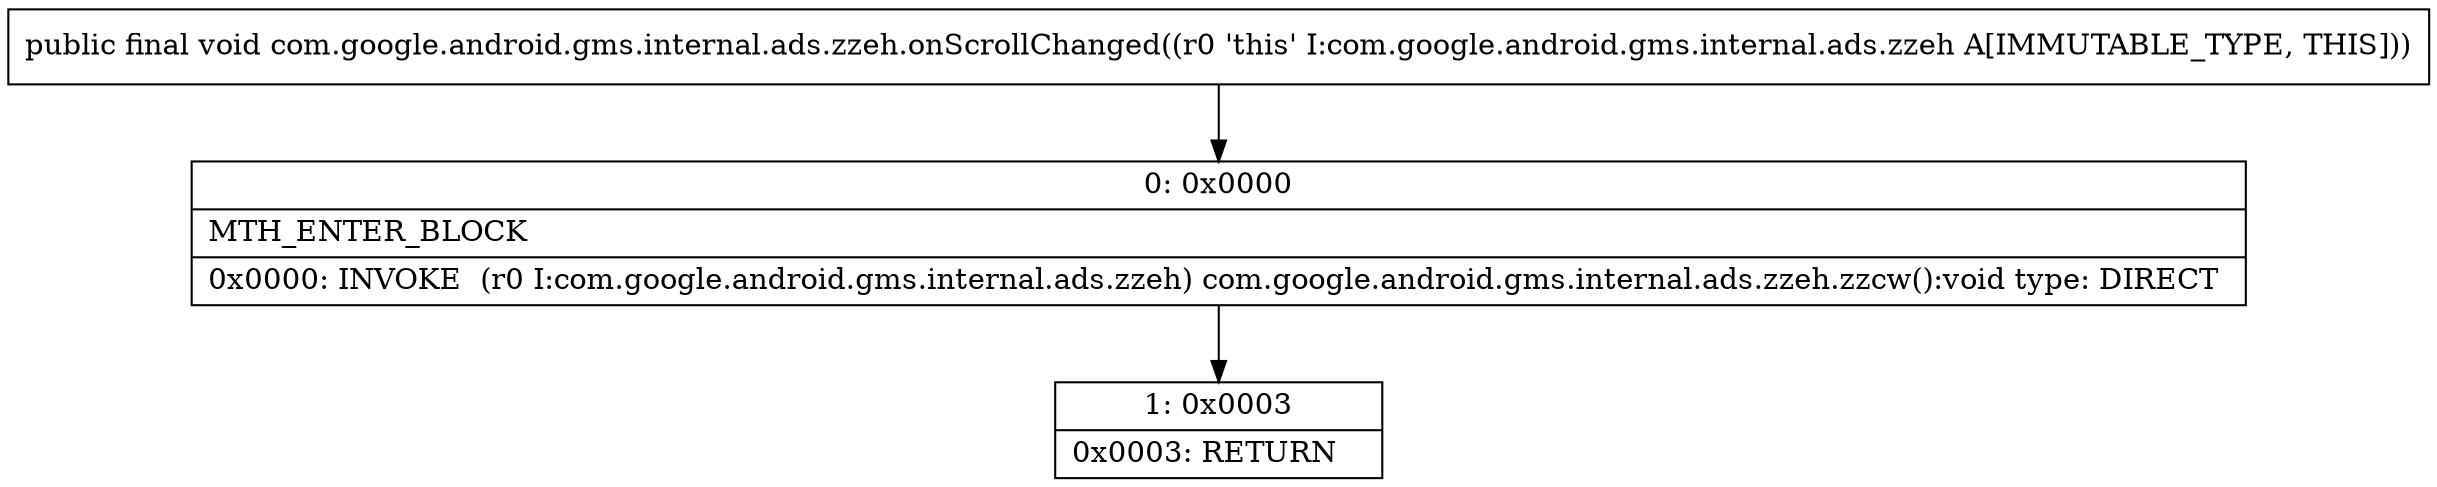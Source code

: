 digraph "CFG forcom.google.android.gms.internal.ads.zzeh.onScrollChanged()V" {
Node_0 [shape=record,label="{0\:\ 0x0000|MTH_ENTER_BLOCK\l|0x0000: INVOKE  (r0 I:com.google.android.gms.internal.ads.zzeh) com.google.android.gms.internal.ads.zzeh.zzcw():void type: DIRECT \l}"];
Node_1 [shape=record,label="{1\:\ 0x0003|0x0003: RETURN   \l}"];
MethodNode[shape=record,label="{public final void com.google.android.gms.internal.ads.zzeh.onScrollChanged((r0 'this' I:com.google.android.gms.internal.ads.zzeh A[IMMUTABLE_TYPE, THIS])) }"];
MethodNode -> Node_0;
Node_0 -> Node_1;
}

